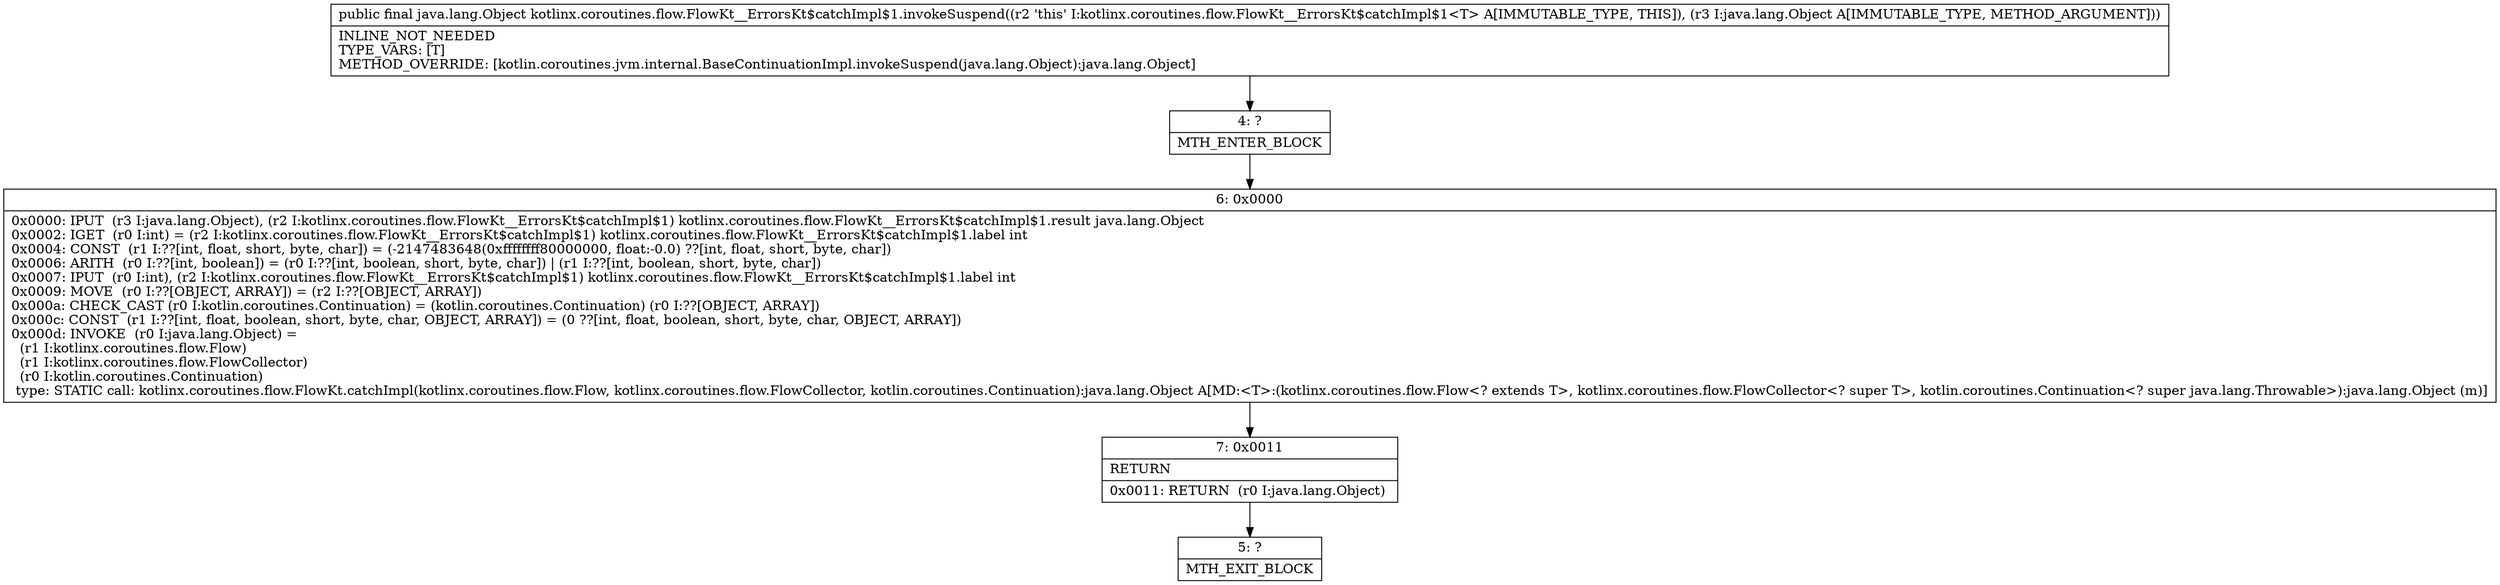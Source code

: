 digraph "CFG forkotlinx.coroutines.flow.FlowKt__ErrorsKt$catchImpl$1.invokeSuspend(Ljava\/lang\/Object;)Ljava\/lang\/Object;" {
Node_4 [shape=record,label="{4\:\ ?|MTH_ENTER_BLOCK\l}"];
Node_6 [shape=record,label="{6\:\ 0x0000|0x0000: IPUT  (r3 I:java.lang.Object), (r2 I:kotlinx.coroutines.flow.FlowKt__ErrorsKt$catchImpl$1) kotlinx.coroutines.flow.FlowKt__ErrorsKt$catchImpl$1.result java.lang.Object \l0x0002: IGET  (r0 I:int) = (r2 I:kotlinx.coroutines.flow.FlowKt__ErrorsKt$catchImpl$1) kotlinx.coroutines.flow.FlowKt__ErrorsKt$catchImpl$1.label int \l0x0004: CONST  (r1 I:??[int, float, short, byte, char]) = (\-2147483648(0xffffffff80000000, float:\-0.0) ??[int, float, short, byte, char]) \l0x0006: ARITH  (r0 I:??[int, boolean]) = (r0 I:??[int, boolean, short, byte, char]) \| (r1 I:??[int, boolean, short, byte, char]) \l0x0007: IPUT  (r0 I:int), (r2 I:kotlinx.coroutines.flow.FlowKt__ErrorsKt$catchImpl$1) kotlinx.coroutines.flow.FlowKt__ErrorsKt$catchImpl$1.label int \l0x0009: MOVE  (r0 I:??[OBJECT, ARRAY]) = (r2 I:??[OBJECT, ARRAY]) \l0x000a: CHECK_CAST (r0 I:kotlin.coroutines.Continuation) = (kotlin.coroutines.Continuation) (r0 I:??[OBJECT, ARRAY]) \l0x000c: CONST  (r1 I:??[int, float, boolean, short, byte, char, OBJECT, ARRAY]) = (0 ??[int, float, boolean, short, byte, char, OBJECT, ARRAY]) \l0x000d: INVOKE  (r0 I:java.lang.Object) = \l  (r1 I:kotlinx.coroutines.flow.Flow)\l  (r1 I:kotlinx.coroutines.flow.FlowCollector)\l  (r0 I:kotlin.coroutines.Continuation)\l type: STATIC call: kotlinx.coroutines.flow.FlowKt.catchImpl(kotlinx.coroutines.flow.Flow, kotlinx.coroutines.flow.FlowCollector, kotlin.coroutines.Continuation):java.lang.Object A[MD:\<T\>:(kotlinx.coroutines.flow.Flow\<? extends T\>, kotlinx.coroutines.flow.FlowCollector\<? super T\>, kotlin.coroutines.Continuation\<? super java.lang.Throwable\>):java.lang.Object (m)]\l}"];
Node_7 [shape=record,label="{7\:\ 0x0011|RETURN\l|0x0011: RETURN  (r0 I:java.lang.Object) \l}"];
Node_5 [shape=record,label="{5\:\ ?|MTH_EXIT_BLOCK\l}"];
MethodNode[shape=record,label="{public final java.lang.Object kotlinx.coroutines.flow.FlowKt__ErrorsKt$catchImpl$1.invokeSuspend((r2 'this' I:kotlinx.coroutines.flow.FlowKt__ErrorsKt$catchImpl$1\<T\> A[IMMUTABLE_TYPE, THIS]), (r3 I:java.lang.Object A[IMMUTABLE_TYPE, METHOD_ARGUMENT]))  | INLINE_NOT_NEEDED\lTYPE_VARS: [T]\lMETHOD_OVERRIDE: [kotlin.coroutines.jvm.internal.BaseContinuationImpl.invokeSuspend(java.lang.Object):java.lang.Object]\l}"];
MethodNode -> Node_4;Node_4 -> Node_6;
Node_6 -> Node_7;
Node_7 -> Node_5;
}

